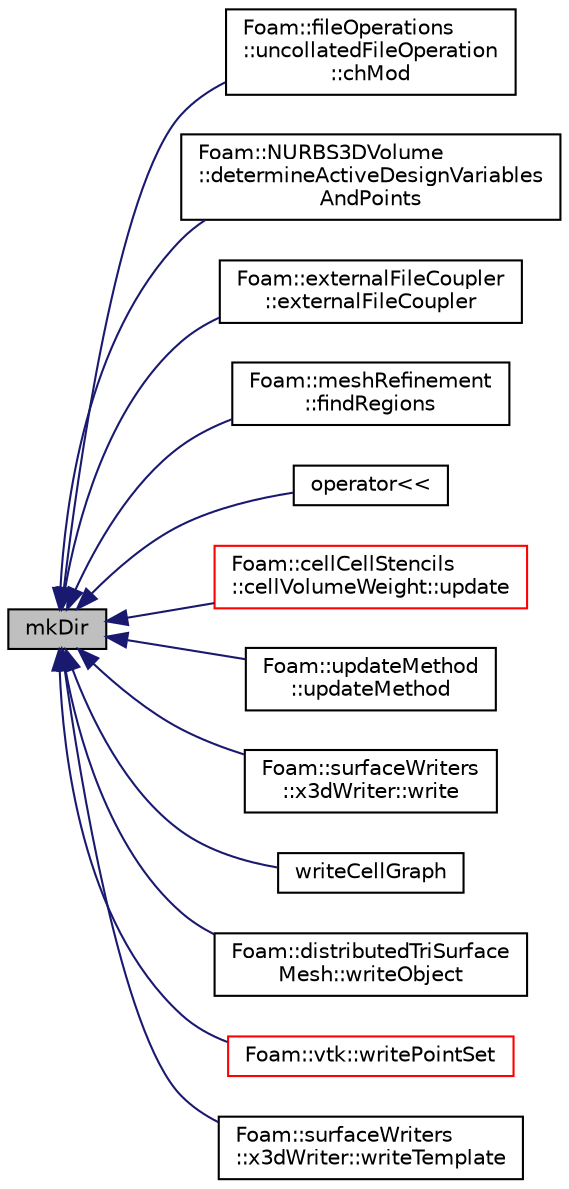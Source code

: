 digraph "mkDir"
{
  bgcolor="transparent";
  edge [fontname="Helvetica",fontsize="10",labelfontname="Helvetica",labelfontsize="10"];
  node [fontname="Helvetica",fontsize="10",shape=record];
  rankdir="LR";
  Node1 [label="mkDir",height=0.2,width=0.4,color="black", fillcolor="grey75", style="filled" fontcolor="black"];
  Node1 -> Node2 [dir="back",color="midnightblue",fontsize="10",style="solid",fontname="Helvetica"];
  Node2 [label="Foam::fileOperations\l::uncollatedFileOperation\l::chMod",height=0.2,width=0.4,color="black",URL="$classFoam_1_1fileOperations_1_1uncollatedFileOperation.html#a9227a51e44fb035d376a0023664e14de",tooltip="Set the file mode. "];
  Node1 -> Node3 [dir="back",color="midnightblue",fontsize="10",style="solid",fontname="Helvetica"];
  Node3 [label="Foam::NURBS3DVolume\l::determineActiveDesignVariables\lAndPoints",height=0.2,width=0.4,color="black",URL="$classFoam_1_1NURBS3DVolume.html#ad64f42acc777b9cc5927c48d2dc384d2",tooltip="Create lists with active design variables and control points. "];
  Node1 -> Node4 [dir="back",color="midnightblue",fontsize="10",style="solid",fontname="Helvetica"];
  Node4 [label="Foam::externalFileCoupler\l::externalFileCoupler",height=0.2,width=0.4,color="black",URL="$classFoam_1_1externalFileCoupler.html#ad16ab23a30cdc7e28ce007ac5dc22af9",tooltip="Construct from dictionary. "];
  Node1 -> Node5 [dir="back",color="midnightblue",fontsize="10",style="solid",fontname="Helvetica"];
  Node5 [label="Foam::meshRefinement\l::findRegions",height=0.2,width=0.4,color="black",URL="$classFoam_1_1meshRefinement.html#aeca8ea8a686211e214bf345dc71830b1",tooltip="Find regions points are in. "];
  Node1 -> Node6 [dir="back",color="midnightblue",fontsize="10",style="solid",fontname="Helvetica"];
  Node6 [label="operator\<\<",height=0.2,width=0.4,color="black",URL="$namespaceFoam.html#a7aba24cde279aa1cfb3564ad9ccaab00"];
  Node1 -> Node7 [dir="back",color="midnightblue",fontsize="10",style="solid",fontname="Helvetica"];
  Node7 [label="Foam::cellCellStencils\l::cellVolumeWeight::update",height=0.2,width=0.4,color="red",URL="$classFoam_1_1cellCellStencils_1_1cellVolumeWeight.html#aa2aac016e2bf7b5bd2b271786c2791aa",tooltip="Update stencils. Return false if nothing changed. "];
  Node1 -> Node8 [dir="back",color="midnightblue",fontsize="10",style="solid",fontname="Helvetica"];
  Node8 [label="Foam::updateMethod\l::updateMethod",height=0.2,width=0.4,color="black",URL="$classFoam_1_1updateMethod.html#a3f934138709edd4f69a072e21fe6b8ca",tooltip="Construct from components. "];
  Node1 -> Node9 [dir="back",color="midnightblue",fontsize="10",style="solid",fontname="Helvetica"];
  Node9 [label="Foam::surfaceWriters\l::x3dWriter::write",height=0.2,width=0.4,color="black",URL="$classFoam_1_1surfaceWriters_1_1x3dWriter.html#afd799dadb33a0ff968bae2ddcb13787b",tooltip="Write surface geometry to file. "];
  Node1 -> Node10 [dir="back",color="midnightblue",fontsize="10",style="solid",fontname="Helvetica"];
  Node10 [label="writeCellGraph",height=0.2,width=0.4,color="black",URL="$namespaceFoam.html#a547c50592023b35182f707df90797abb"];
  Node1 -> Node11 [dir="back",color="midnightblue",fontsize="10",style="solid",fontname="Helvetica"];
  Node11 [label="Foam::distributedTriSurface\lMesh::writeObject",height=0.2,width=0.4,color="black",URL="$classFoam_1_1distributedTriSurfaceMesh.html#a22fe39437327f6a44da6f06cd0e65cd9",tooltip="Write using given format, version and compression. "];
  Node1 -> Node12 [dir="back",color="midnightblue",fontsize="10",style="solid",fontname="Helvetica"];
  Node12 [label="Foam::vtk::writePointSet",height=0.2,width=0.4,color="red",URL="$namespaceFoam_1_1vtk.html#a51048c3cf291d6f77d5dbf09869d3840",tooltip="Write pointSet to VTK polydata file. "];
  Node1 -> Node13 [dir="back",color="midnightblue",fontsize="10",style="solid",fontname="Helvetica"];
  Node13 [label="Foam::surfaceWriters\l::x3dWriter::writeTemplate",height=0.2,width=0.4,color="black",URL="$classFoam_1_1surfaceWriters_1_1x3dWriter.html#a817eda2af780a14495d0652de348dfda"];
}
